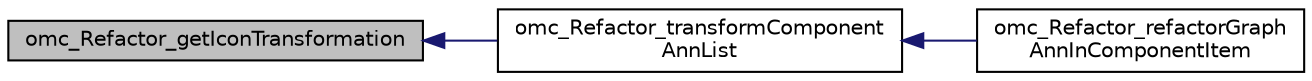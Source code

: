 digraph "omc_Refactor_getIconTransformation"
{
  edge [fontname="Helvetica",fontsize="10",labelfontname="Helvetica",labelfontsize="10"];
  node [fontname="Helvetica",fontsize="10",shape=record];
  rankdir="LR";
  Node1162 [label="omc_Refactor_getIconTransformation",height=0.2,width=0.4,color="black", fillcolor="grey75", style="filled", fontcolor="black"];
  Node1162 -> Node1163 [dir="back",color="midnightblue",fontsize="10",style="solid",fontname="Helvetica"];
  Node1163 [label="omc_Refactor_transformComponent\lAnnList",height=0.2,width=0.4,color="black", fillcolor="white", style="filled",URL="$d1/d0b/_refactor_8c.html#ac8aa77372a2808c6dced76f202d6c024"];
  Node1163 -> Node1164 [dir="back",color="midnightblue",fontsize="10",style="solid",fontname="Helvetica"];
  Node1164 [label="omc_Refactor_refactorGraph\lAnnInComponentItem",height=0.2,width=0.4,color="black", fillcolor="white", style="filled",URL="$d1/d0b/_refactor_8c.html#a6630e26cc8a8f1ed60dcbbb82b4544b2"];
}
